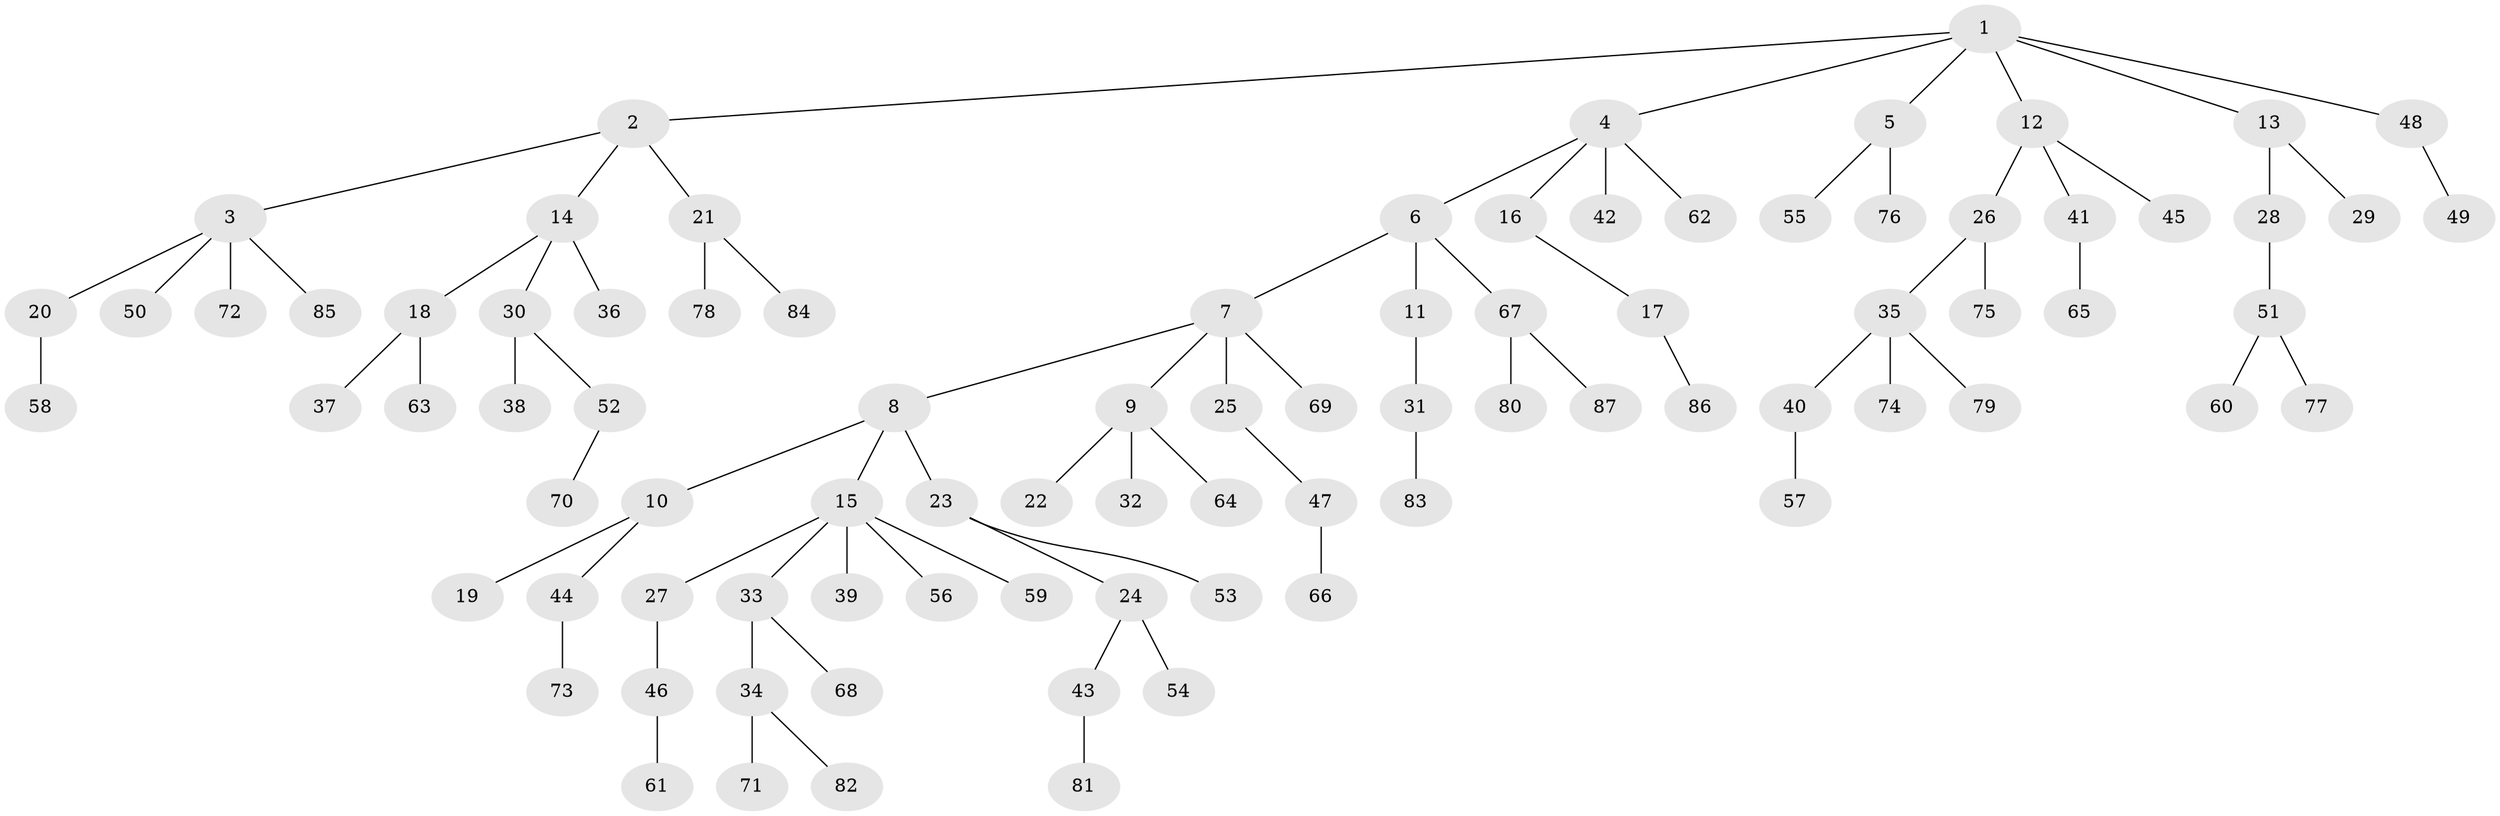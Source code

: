 // Generated by graph-tools (version 1.1) at 2025/52/03/09/25 04:52:44]
// undirected, 87 vertices, 86 edges
graph export_dot {
graph [start="1"]
  node [color=gray90,style=filled];
  1;
  2;
  3;
  4;
  5;
  6;
  7;
  8;
  9;
  10;
  11;
  12;
  13;
  14;
  15;
  16;
  17;
  18;
  19;
  20;
  21;
  22;
  23;
  24;
  25;
  26;
  27;
  28;
  29;
  30;
  31;
  32;
  33;
  34;
  35;
  36;
  37;
  38;
  39;
  40;
  41;
  42;
  43;
  44;
  45;
  46;
  47;
  48;
  49;
  50;
  51;
  52;
  53;
  54;
  55;
  56;
  57;
  58;
  59;
  60;
  61;
  62;
  63;
  64;
  65;
  66;
  67;
  68;
  69;
  70;
  71;
  72;
  73;
  74;
  75;
  76;
  77;
  78;
  79;
  80;
  81;
  82;
  83;
  84;
  85;
  86;
  87;
  1 -- 2;
  1 -- 4;
  1 -- 5;
  1 -- 12;
  1 -- 13;
  1 -- 48;
  2 -- 3;
  2 -- 14;
  2 -- 21;
  3 -- 20;
  3 -- 50;
  3 -- 72;
  3 -- 85;
  4 -- 6;
  4 -- 16;
  4 -- 42;
  4 -- 62;
  5 -- 55;
  5 -- 76;
  6 -- 7;
  6 -- 11;
  6 -- 67;
  7 -- 8;
  7 -- 9;
  7 -- 25;
  7 -- 69;
  8 -- 10;
  8 -- 15;
  8 -- 23;
  9 -- 22;
  9 -- 32;
  9 -- 64;
  10 -- 19;
  10 -- 44;
  11 -- 31;
  12 -- 26;
  12 -- 41;
  12 -- 45;
  13 -- 28;
  13 -- 29;
  14 -- 18;
  14 -- 30;
  14 -- 36;
  15 -- 27;
  15 -- 33;
  15 -- 39;
  15 -- 56;
  15 -- 59;
  16 -- 17;
  17 -- 86;
  18 -- 37;
  18 -- 63;
  20 -- 58;
  21 -- 78;
  21 -- 84;
  23 -- 24;
  23 -- 53;
  24 -- 43;
  24 -- 54;
  25 -- 47;
  26 -- 35;
  26 -- 75;
  27 -- 46;
  28 -- 51;
  30 -- 38;
  30 -- 52;
  31 -- 83;
  33 -- 34;
  33 -- 68;
  34 -- 71;
  34 -- 82;
  35 -- 40;
  35 -- 74;
  35 -- 79;
  40 -- 57;
  41 -- 65;
  43 -- 81;
  44 -- 73;
  46 -- 61;
  47 -- 66;
  48 -- 49;
  51 -- 60;
  51 -- 77;
  52 -- 70;
  67 -- 80;
  67 -- 87;
}

